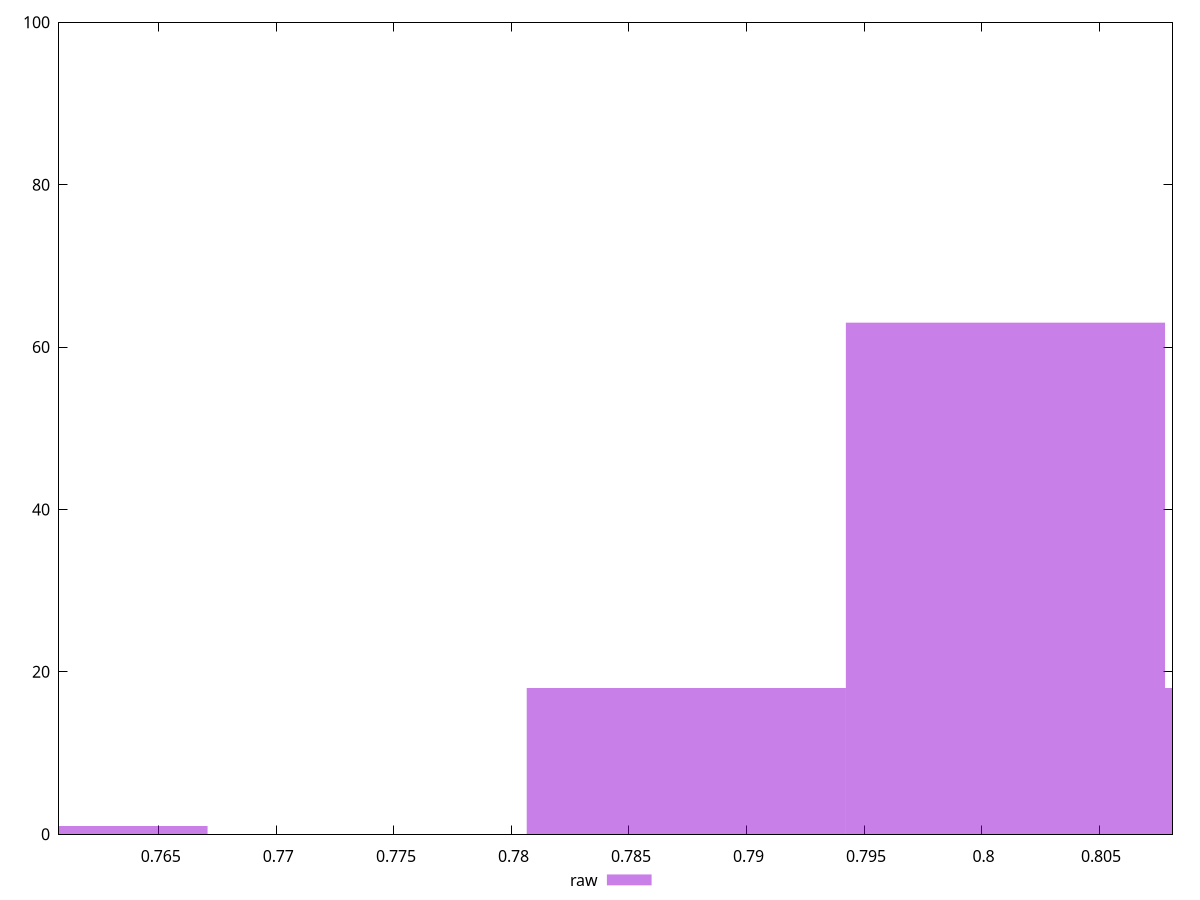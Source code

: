 reset

$raw <<EOF
0.7602851460256868 1
0.7874381869551755 18
0.80101470741992 63
0.8145912278846643 18
EOF

set key outside below
set boxwidth 0.013576520464744406
set xrange [0.7607531824656992:0.8081213946899483]
set yrange [0:100]
set trange [0:100]
set style fill transparent solid 0.5 noborder
set terminal svg size 640, 490 enhanced background rgb 'white'
set output "report_00023_2021-02-20T12:14:57.249Z/meta/pScore/samples/pages+cached+noadtech+nomedia+nocss/raw/histogram.svg"

plot $raw title "raw" with boxes

reset
